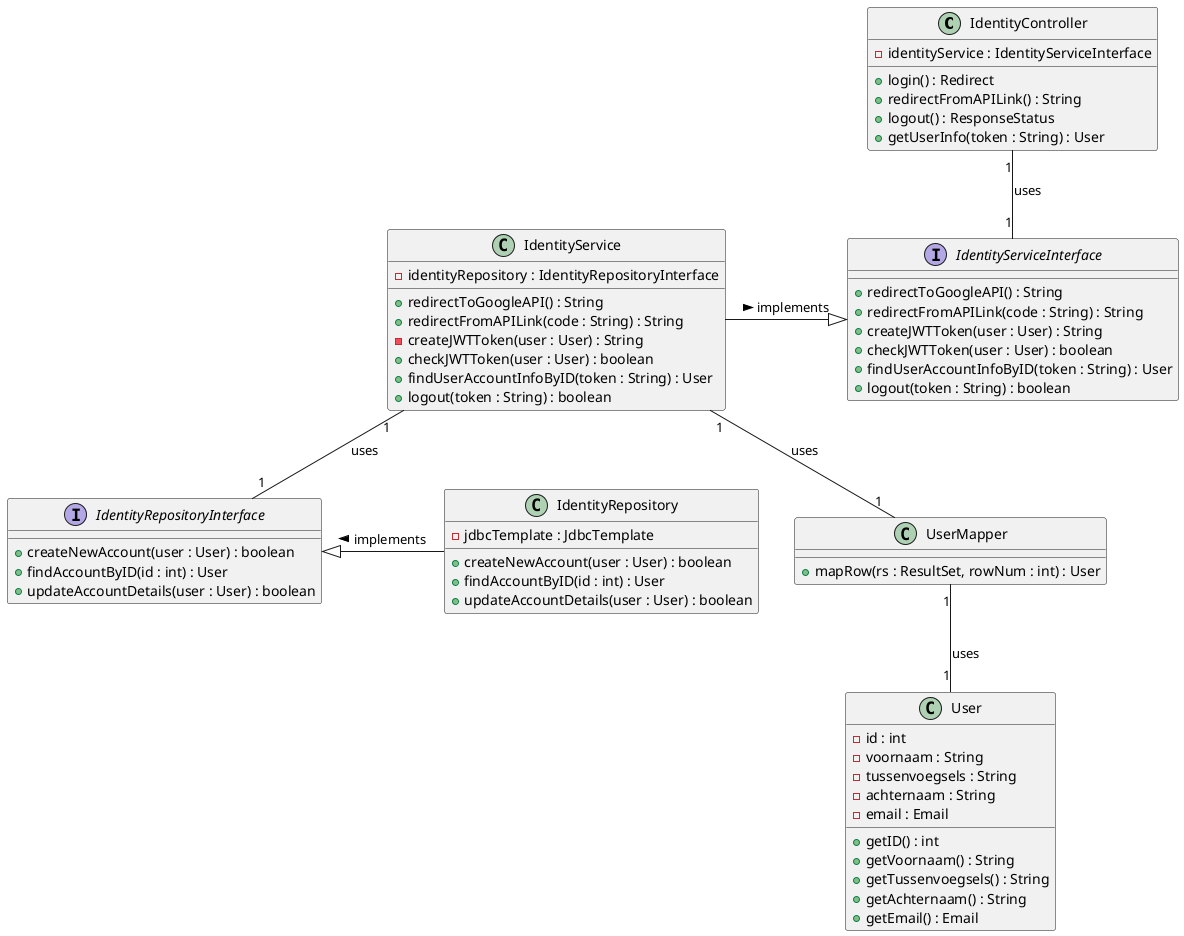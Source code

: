 @startuml

class IdentityController {
    + login() : Redirect
    + redirectFromAPILink() : String
    + logout() : ResponseStatus
    + getUserInfo(token : String) : User
    - identityService : IdentityServiceInterface
}

class IdentityService {
    - identityRepository : IdentityRepositoryInterface
    + redirectToGoogleAPI() : String
    + redirectFromAPILink(code : String) : String
    - createJWTToken(user : User) : String
    + checkJWTToken(user : User) : boolean
    + findUserAccountInfoByID(token : String) : User
    + logout(token : String) : boolean
}

class IdentityRepository {
    - jdbcTemplate : JdbcTemplate
    + createNewAccount(user : User) : boolean
    + findAccountByID(id : int) : User
    + updateAccountDetails(user : User) : boolean
}

interface IdentityServiceInterface {
    + redirectToGoogleAPI() : String
    + redirectFromAPILink(code : String) : String
    + createJWTToken(user : User) : String
    + checkJWTToken(user : User) : boolean
    + findUserAccountInfoByID(token : String) : User
    + logout(token : String) : boolean
}

interface IdentityRepositoryInterface {
    + createNewAccount(user : User) : boolean
    + findAccountByID(id : int) : User
    + updateAccountDetails(user : User) : boolean
}

class User {
    - id : int
    - voornaam : String
    - tussenvoegsels : String
    - achternaam : String
    - email : Email
    + getID() : int
    + getVoornaam() : String
    + getTussenvoegsels() : String
    + getAchternaam() : String
    + getEmail() : Email
}

class UserMapper {
    + mapRow(rs : ResultSet, rowNum : int) : User
}

IdentityService -|> IdentityServiceInterface : implements >
IdentityRepository -|> IdentityRepositoryInterface : implements >

IdentityController "1" -- "1" IdentityServiceInterface : uses
IdentityService "1" -- "1" IdentityRepositoryInterface : uses
IdentityService "1" -- "1" UserMapper : uses
UserMapper "1" -- "1" User : uses

@enduml
